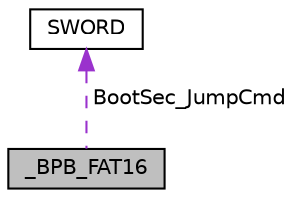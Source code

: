digraph "_BPB_FAT16"
{
  edge [fontname="Helvetica",fontsize="10",labelfontname="Helvetica",labelfontsize="10"];
  node [fontname="Helvetica",fontsize="10",shape=record];
  Node1 [label="_BPB_FAT16",height=0.2,width=0.4,color="black", fillcolor="grey75", style="filled", fontcolor="black"];
  Node2 -> Node1 [dir="back",color="darkorchid3",fontsize="10",style="dashed",label=" BootSec_JumpCmd" ];
  Node2 [label="SWORD",height=0.2,width=0.4,color="black", fillcolor="white", style="filled",URL="$struct_s_w_o_r_d.html"];
}

